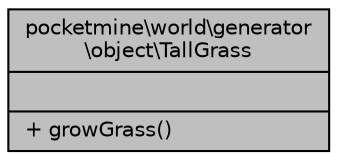 digraph "pocketmine\world\generator\object\TallGrass"
{
 // INTERACTIVE_SVG=YES
 // LATEX_PDF_SIZE
  edge [fontname="Helvetica",fontsize="10",labelfontname="Helvetica",labelfontsize="10"];
  node [fontname="Helvetica",fontsize="10",shape=record];
  Node1 [label="{pocketmine\\world\\generator\l\\object\\TallGrass\n||+ growGrass()\l}",height=0.2,width=0.4,color="black", fillcolor="grey75", style="filled", fontcolor="black",tooltip=" "];
}

